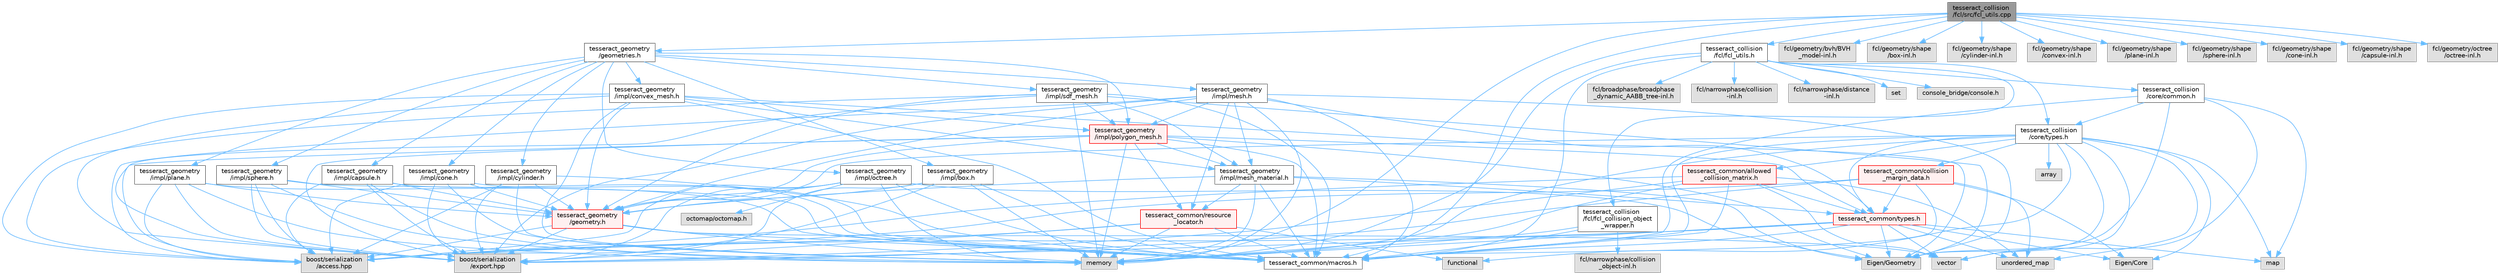 digraph "tesseract_collision/fcl/src/fcl_utils.cpp"
{
 // LATEX_PDF_SIZE
  bgcolor="transparent";
  edge [fontname=Helvetica,fontsize=10,labelfontname=Helvetica,labelfontsize=10];
  node [fontname=Helvetica,fontsize=10,shape=box,height=0.2,width=0.4];
  Node1 [label="tesseract_collision\l/fcl/src/fcl_utils.cpp",height=0.2,width=0.4,color="gray40", fillcolor="grey60", style="filled", fontcolor="black",tooltip="Tesseract ROS FCL Utility Functions."];
  Node1 -> Node2 [color="steelblue1",style="solid"];
  Node2 [label="tesseract_common/macros.h",height=0.2,width=0.4,color="grey40", fillcolor="white", style="filled",URL="$de/d3c/macros_8h.html",tooltip="Common Tesseract Macros."];
  Node1 -> Node3 [color="steelblue1",style="solid"];
  Node3 [label="fcl/geometry/bvh/BVH\l_model-inl.h",height=0.2,width=0.4,color="grey60", fillcolor="#E0E0E0", style="filled",tooltip=" "];
  Node1 -> Node4 [color="steelblue1",style="solid"];
  Node4 [label="fcl/geometry/shape\l/box-inl.h",height=0.2,width=0.4,color="grey60", fillcolor="#E0E0E0", style="filled",tooltip=" "];
  Node1 -> Node5 [color="steelblue1",style="solid"];
  Node5 [label="fcl/geometry/shape\l/cylinder-inl.h",height=0.2,width=0.4,color="grey60", fillcolor="#E0E0E0", style="filled",tooltip=" "];
  Node1 -> Node6 [color="steelblue1",style="solid"];
  Node6 [label="fcl/geometry/shape\l/convex-inl.h",height=0.2,width=0.4,color="grey60", fillcolor="#E0E0E0", style="filled",tooltip=" "];
  Node1 -> Node7 [color="steelblue1",style="solid"];
  Node7 [label="fcl/geometry/shape\l/plane-inl.h",height=0.2,width=0.4,color="grey60", fillcolor="#E0E0E0", style="filled",tooltip=" "];
  Node1 -> Node8 [color="steelblue1",style="solid"];
  Node8 [label="fcl/geometry/shape\l/sphere-inl.h",height=0.2,width=0.4,color="grey60", fillcolor="#E0E0E0", style="filled",tooltip=" "];
  Node1 -> Node9 [color="steelblue1",style="solid"];
  Node9 [label="fcl/geometry/shape\l/cone-inl.h",height=0.2,width=0.4,color="grey60", fillcolor="#E0E0E0", style="filled",tooltip=" "];
  Node1 -> Node10 [color="steelblue1",style="solid"];
  Node10 [label="fcl/geometry/shape\l/capsule-inl.h",height=0.2,width=0.4,color="grey60", fillcolor="#E0E0E0", style="filled",tooltip=" "];
  Node1 -> Node11 [color="steelblue1",style="solid"];
  Node11 [label="fcl/geometry/octree\l/octree-inl.h",height=0.2,width=0.4,color="grey60", fillcolor="#E0E0E0", style="filled",tooltip=" "];
  Node1 -> Node12 [color="steelblue1",style="solid"];
  Node12 [label="memory",height=0.2,width=0.4,color="grey60", fillcolor="#E0E0E0", style="filled",tooltip=" "];
  Node1 -> Node13 [color="steelblue1",style="solid"];
  Node13 [label="tesseract_collision\l/fcl/fcl_utils.h",height=0.2,width=0.4,color="grey40", fillcolor="white", style="filled",URL="$d2/dde/fcl__utils_8h.html",tooltip="Tesseract ROS FCL Utility Functions."];
  Node13 -> Node2 [color="steelblue1",style="solid"];
  Node13 -> Node14 [color="steelblue1",style="solid"];
  Node14 [label="fcl/broadphase/broadphase\l_dynamic_AABB_tree-inl.h",height=0.2,width=0.4,color="grey60", fillcolor="#E0E0E0", style="filled",tooltip=" "];
  Node13 -> Node15 [color="steelblue1",style="solid"];
  Node15 [label="fcl/narrowphase/collision\l-inl.h",height=0.2,width=0.4,color="grey60", fillcolor="#E0E0E0", style="filled",tooltip=" "];
  Node13 -> Node16 [color="steelblue1",style="solid"];
  Node16 [label="fcl/narrowphase/distance\l-inl.h",height=0.2,width=0.4,color="grey60", fillcolor="#E0E0E0", style="filled",tooltip=" "];
  Node13 -> Node12 [color="steelblue1",style="solid"];
  Node13 -> Node17 [color="steelblue1",style="solid"];
  Node17 [label="set",height=0.2,width=0.4,color="grey60", fillcolor="#E0E0E0", style="filled",tooltip=" "];
  Node13 -> Node18 [color="steelblue1",style="solid"];
  Node18 [label="console_bridge/console.h",height=0.2,width=0.4,color="grey60", fillcolor="#E0E0E0", style="filled",tooltip=" "];
  Node13 -> Node19 [color="steelblue1",style="solid"];
  Node19 [label="tesseract_collision\l/core/types.h",height=0.2,width=0.4,color="grey40", fillcolor="white", style="filled",URL="$d3/db3/tesseract__collision_2core_2include_2tesseract__collision_2core_2types_8h.html",tooltip="Tesseracts Collision Common Types."];
  Node19 -> Node2 [color="steelblue1",style="solid"];
  Node19 -> Node20 [color="steelblue1",style="solid"];
  Node20 [label="Eigen/Core",height=0.2,width=0.4,color="grey60", fillcolor="#E0E0E0", style="filled",tooltip=" "];
  Node19 -> Node21 [color="steelblue1",style="solid"];
  Node21 [label="Eigen/Geometry",height=0.2,width=0.4,color="grey60", fillcolor="#E0E0E0", style="filled",tooltip=" "];
  Node19 -> Node22 [color="steelblue1",style="solid"];
  Node22 [label="vector",height=0.2,width=0.4,color="grey60", fillcolor="#E0E0E0", style="filled",tooltip=" "];
  Node19 -> Node12 [color="steelblue1",style="solid"];
  Node19 -> Node23 [color="steelblue1",style="solid"];
  Node23 [label="map",height=0.2,width=0.4,color="grey60", fillcolor="#E0E0E0", style="filled",tooltip=" "];
  Node19 -> Node24 [color="steelblue1",style="solid"];
  Node24 [label="array",height=0.2,width=0.4,color="grey60", fillcolor="#E0E0E0", style="filled",tooltip=" "];
  Node19 -> Node25 [color="steelblue1",style="solid"];
  Node25 [label="unordered_map",height=0.2,width=0.4,color="grey60", fillcolor="#E0E0E0", style="filled",tooltip=" "];
  Node19 -> Node26 [color="steelblue1",style="solid"];
  Node26 [label="functional",height=0.2,width=0.4,color="grey60", fillcolor="#E0E0E0", style="filled",tooltip=" "];
  Node19 -> Node27 [color="steelblue1",style="solid"];
  Node27 [label="tesseract_geometry\l/geometry.h",height=0.2,width=0.4,color="red", fillcolor="#FFF0F0", style="filled",URL="$d0/da6/tesseract__geometry_2include_2tesseract__geometry_2geometry_8h.html",tooltip="Tesseract Geometries."];
  Node27 -> Node2 [color="steelblue1",style="solid"];
  Node27 -> Node28 [color="steelblue1",style="solid"];
  Node28 [label="boost/serialization\l/access.hpp",height=0.2,width=0.4,color="grey60", fillcolor="#E0E0E0", style="filled",tooltip=" "];
  Node27 -> Node29 [color="steelblue1",style="solid"];
  Node29 [label="boost/serialization\l/export.hpp",height=0.2,width=0.4,color="grey60", fillcolor="#E0E0E0", style="filled",tooltip=" "];
  Node27 -> Node12 [color="steelblue1",style="solid"];
  Node27 -> Node22 [color="steelblue1",style="solid"];
  Node19 -> Node32 [color="steelblue1",style="solid"];
  Node32 [label="tesseract_common/types.h",height=0.2,width=0.4,color="red", fillcolor="#FFF0F0", style="filled",URL="$dd/ddb/tesseract__common_2include_2tesseract__common_2types_8h.html",tooltip="Common Tesseract Types."];
  Node32 -> Node2 [color="steelblue1",style="solid"];
  Node32 -> Node28 [color="steelblue1",style="solid"];
  Node32 -> Node20 [color="steelblue1",style="solid"];
  Node32 -> Node21 [color="steelblue1",style="solid"];
  Node32 -> Node22 [color="steelblue1",style="solid"];
  Node32 -> Node12 [color="steelblue1",style="solid"];
  Node32 -> Node23 [color="steelblue1",style="solid"];
  Node32 -> Node25 [color="steelblue1",style="solid"];
  Node32 -> Node29 [color="steelblue1",style="solid"];
  Node19 -> Node37 [color="steelblue1",style="solid"];
  Node37 [label="tesseract_common/collision\l_margin_data.h",height=0.2,width=0.4,color="red", fillcolor="#FFF0F0", style="filled",URL="$d4/da8/collision__margin__data_8h.html",tooltip="This is used to store collision margin information."];
  Node37 -> Node2 [color="steelblue1",style="solid"];
  Node37 -> Node28 [color="steelblue1",style="solid"];
  Node37 -> Node20 [color="steelblue1",style="solid"];
  Node37 -> Node25 [color="steelblue1",style="solid"];
  Node37 -> Node32 [color="steelblue1",style="solid"];
  Node37 -> Node29 [color="steelblue1",style="solid"];
  Node19 -> Node45 [color="steelblue1",style="solid"];
  Node45 [label="tesseract_common/allowed\l_collision_matrix.h",height=0.2,width=0.4,color="red", fillcolor="#FFF0F0", style="filled",URL="$d2/d01/allowed__collision__matrix_8h.html",tooltip=" "];
  Node45 -> Node2 [color="steelblue1",style="solid"];
  Node45 -> Node28 [color="steelblue1",style="solid"];
  Node45 -> Node22 [color="steelblue1",style="solid"];
  Node45 -> Node12 [color="steelblue1",style="solid"];
  Node45 -> Node25 [color="steelblue1",style="solid"];
  Node45 -> Node32 [color="steelblue1",style="solid"];
  Node45 -> Node29 [color="steelblue1",style="solid"];
  Node13 -> Node47 [color="steelblue1",style="solid"];
  Node47 [label="tesseract_collision\l/core/common.h",height=0.2,width=0.4,color="grey40", fillcolor="white", style="filled",URL="$dc/d54/common_8h.html",tooltip="This is a collection of common methods."];
  Node47 -> Node2 [color="steelblue1",style="solid"];
  Node47 -> Node23 [color="steelblue1",style="solid"];
  Node47 -> Node22 [color="steelblue1",style="solid"];
  Node47 -> Node21 [color="steelblue1",style="solid"];
  Node47 -> Node19 [color="steelblue1",style="solid"];
  Node13 -> Node48 [color="steelblue1",style="solid"];
  Node48 [label="tesseract_collision\l/fcl/fcl_collision_object\l_wrapper.h",height=0.2,width=0.4,color="grey40", fillcolor="white", style="filled",URL="$d9/d9f/fcl__collision__object__wrapper_8h.html",tooltip="Collision Object Wrapper to modify AABB with contact distance threshold."];
  Node48 -> Node2 [color="steelblue1",style="solid"];
  Node48 -> Node49 [color="steelblue1",style="solid"];
  Node49 [label="fcl/narrowphase/collision\l_object-inl.h",height=0.2,width=0.4,color="grey60", fillcolor="#E0E0E0", style="filled",tooltip=" "];
  Node48 -> Node12 [color="steelblue1",style="solid"];
  Node1 -> Node50 [color="steelblue1",style="solid"];
  Node50 [label="tesseract_geometry\l/geometries.h",height=0.2,width=0.4,color="grey40", fillcolor="white", style="filled",URL="$d4/ddb/geometries_8h.html",tooltip="Tesseract Geometries."];
  Node50 -> Node51 [color="steelblue1",style="solid"];
  Node51 [label="tesseract_geometry\l/impl/box.h",height=0.2,width=0.4,color="grey40", fillcolor="white", style="filled",URL="$df/d9e/tesseract__geometry_2include_2tesseract__geometry_2impl_2box_8h.html",tooltip="Tesseract Box Geometry."];
  Node51 -> Node2 [color="steelblue1",style="solid"];
  Node51 -> Node28 [color="steelblue1",style="solid"];
  Node51 -> Node29 [color="steelblue1",style="solid"];
  Node51 -> Node12 [color="steelblue1",style="solid"];
  Node51 -> Node27 [color="steelblue1",style="solid"];
  Node50 -> Node52 [color="steelblue1",style="solid"];
  Node52 [label="tesseract_geometry\l/impl/capsule.h",height=0.2,width=0.4,color="grey40", fillcolor="white", style="filled",URL="$d8/d2b/tesseract__geometry_2include_2tesseract__geometry_2impl_2capsule_8h.html",tooltip="Tesseract Capsule Geometry."];
  Node52 -> Node2 [color="steelblue1",style="solid"];
  Node52 -> Node28 [color="steelblue1",style="solid"];
  Node52 -> Node29 [color="steelblue1",style="solid"];
  Node52 -> Node12 [color="steelblue1",style="solid"];
  Node52 -> Node27 [color="steelblue1",style="solid"];
  Node50 -> Node53 [color="steelblue1",style="solid"];
  Node53 [label="tesseract_geometry\l/impl/cone.h",height=0.2,width=0.4,color="grey40", fillcolor="white", style="filled",URL="$dc/df2/tesseract__geometry_2include_2tesseract__geometry_2impl_2cone_8h.html",tooltip="Tesseract Cone Geometry."];
  Node53 -> Node2 [color="steelblue1",style="solid"];
  Node53 -> Node28 [color="steelblue1",style="solid"];
  Node53 -> Node29 [color="steelblue1",style="solid"];
  Node53 -> Node12 [color="steelblue1",style="solid"];
  Node53 -> Node27 [color="steelblue1",style="solid"];
  Node50 -> Node54 [color="steelblue1",style="solid"];
  Node54 [label="tesseract_geometry\l/impl/convex_mesh.h",height=0.2,width=0.4,color="grey40", fillcolor="white", style="filled",URL="$de/dd2/tesseract__geometry_2include_2tesseract__geometry_2impl_2convex__mesh_8h.html",tooltip="Tesseract Convex Mesh Geometry."];
  Node54 -> Node2 [color="steelblue1",style="solid"];
  Node54 -> Node28 [color="steelblue1",style="solid"];
  Node54 -> Node29 [color="steelblue1",style="solid"];
  Node54 -> Node21 [color="steelblue1",style="solid"];
  Node54 -> Node12 [color="steelblue1",style="solid"];
  Node54 -> Node27 [color="steelblue1",style="solid"];
  Node54 -> Node55 [color="steelblue1",style="solid"];
  Node55 [label="tesseract_geometry\l/impl/mesh_material.h",height=0.2,width=0.4,color="grey40", fillcolor="white", style="filled",URL="$df/d8e/mesh__material_8h.html",tooltip="Tesseract Mesh Material read from a mesh file."];
  Node55 -> Node2 [color="steelblue1",style="solid"];
  Node55 -> Node56 [color="steelblue1",style="solid"];
  Node56 [label="tesseract_common/resource\l_locator.h",height=0.2,width=0.4,color="red", fillcolor="#FFF0F0", style="filled",URL="$d3/d95/resource__locator_8h.html",tooltip="Locate and retrieve resource data."];
  Node56 -> Node2 [color="steelblue1",style="solid"];
  Node56 -> Node28 [color="steelblue1",style="solid"];
  Node56 -> Node26 [color="steelblue1",style="solid"];
  Node56 -> Node12 [color="steelblue1",style="solid"];
  Node56 -> Node29 [color="steelblue1",style="solid"];
  Node55 -> Node21 [color="steelblue1",style="solid"];
  Node55 -> Node12 [color="steelblue1",style="solid"];
  Node55 -> Node27 [color="steelblue1",style="solid"];
  Node55 -> Node32 [color="steelblue1",style="solid"];
  Node54 -> Node57 [color="steelblue1",style="solid"];
  Node57 [label="tesseract_geometry\l/impl/polygon_mesh.h",height=0.2,width=0.4,color="red", fillcolor="#FFF0F0", style="filled",URL="$d2/deb/polygon__mesh_8h.html",tooltip="Tesseract Polygon Mesh Geometry."];
  Node57 -> Node2 [color="steelblue1",style="solid"];
  Node57 -> Node28 [color="steelblue1",style="solid"];
  Node57 -> Node29 [color="steelblue1",style="solid"];
  Node57 -> Node21 [color="steelblue1",style="solid"];
  Node57 -> Node12 [color="steelblue1",style="solid"];
  Node57 -> Node32 [color="steelblue1",style="solid"];
  Node57 -> Node56 [color="steelblue1",style="solid"];
  Node57 -> Node27 [color="steelblue1",style="solid"];
  Node57 -> Node55 [color="steelblue1",style="solid"];
  Node50 -> Node67 [color="steelblue1",style="solid"];
  Node67 [label="tesseract_geometry\l/impl/cylinder.h",height=0.2,width=0.4,color="grey40", fillcolor="white", style="filled",URL="$d8/d3b/tesseract__geometry_2include_2tesseract__geometry_2impl_2cylinder_8h.html",tooltip="Tesseract Cylinder Geometry."];
  Node67 -> Node2 [color="steelblue1",style="solid"];
  Node67 -> Node28 [color="steelblue1",style="solid"];
  Node67 -> Node29 [color="steelblue1",style="solid"];
  Node67 -> Node12 [color="steelblue1",style="solid"];
  Node67 -> Node27 [color="steelblue1",style="solid"];
  Node50 -> Node68 [color="steelblue1",style="solid"];
  Node68 [label="tesseract_geometry\l/impl/mesh.h",height=0.2,width=0.4,color="grey40", fillcolor="white", style="filled",URL="$d5/d93/tesseract__geometry_2include_2tesseract__geometry_2impl_2mesh_8h.html",tooltip="Tesseract Mesh Geometry."];
  Node68 -> Node2 [color="steelblue1",style="solid"];
  Node68 -> Node56 [color="steelblue1",style="solid"];
  Node68 -> Node28 [color="steelblue1",style="solid"];
  Node68 -> Node29 [color="steelblue1",style="solid"];
  Node68 -> Node21 [color="steelblue1",style="solid"];
  Node68 -> Node12 [color="steelblue1",style="solid"];
  Node68 -> Node32 [color="steelblue1",style="solid"];
  Node68 -> Node27 [color="steelblue1",style="solid"];
  Node68 -> Node55 [color="steelblue1",style="solid"];
  Node68 -> Node57 [color="steelblue1",style="solid"];
  Node50 -> Node69 [color="steelblue1",style="solid"];
  Node69 [label="tesseract_geometry\l/impl/octree.h",height=0.2,width=0.4,color="grey40", fillcolor="white", style="filled",URL="$df/d5e/tesseract__geometry_2include_2tesseract__geometry_2impl_2octree_8h.html",tooltip="Tesseract Octree Geometry."];
  Node69 -> Node2 [color="steelblue1",style="solid"];
  Node69 -> Node28 [color="steelblue1",style="solid"];
  Node69 -> Node29 [color="steelblue1",style="solid"];
  Node69 -> Node21 [color="steelblue1",style="solid"];
  Node69 -> Node12 [color="steelblue1",style="solid"];
  Node69 -> Node70 [color="steelblue1",style="solid"];
  Node70 [label="octomap/octomap.h",height=0.2,width=0.4,color="grey60", fillcolor="#E0E0E0", style="filled",tooltip=" "];
  Node69 -> Node27 [color="steelblue1",style="solid"];
  Node50 -> Node71 [color="steelblue1",style="solid"];
  Node71 [label="tesseract_geometry\l/impl/plane.h",height=0.2,width=0.4,color="grey40", fillcolor="white", style="filled",URL="$db/d8b/plane_8h.html",tooltip="Tesseract Plane Geometry."];
  Node71 -> Node2 [color="steelblue1",style="solid"];
  Node71 -> Node28 [color="steelblue1",style="solid"];
  Node71 -> Node29 [color="steelblue1",style="solid"];
  Node71 -> Node12 [color="steelblue1",style="solid"];
  Node71 -> Node27 [color="steelblue1",style="solid"];
  Node50 -> Node57 [color="steelblue1",style="solid"];
  Node50 -> Node72 [color="steelblue1",style="solid"];
  Node72 [label="tesseract_geometry\l/impl/sdf_mesh.h",height=0.2,width=0.4,color="grey40", fillcolor="white", style="filled",URL="$d2/d17/tesseract__geometry_2include_2tesseract__geometry_2impl_2sdf__mesh_8h.html",tooltip="Tesseract SDF Mesh Geometry."];
  Node72 -> Node2 [color="steelblue1",style="solid"];
  Node72 -> Node28 [color="steelblue1",style="solid"];
  Node72 -> Node29 [color="steelblue1",style="solid"];
  Node72 -> Node21 [color="steelblue1",style="solid"];
  Node72 -> Node12 [color="steelblue1",style="solid"];
  Node72 -> Node27 [color="steelblue1",style="solid"];
  Node72 -> Node55 [color="steelblue1",style="solid"];
  Node72 -> Node57 [color="steelblue1",style="solid"];
  Node50 -> Node73 [color="steelblue1",style="solid"];
  Node73 [label="tesseract_geometry\l/impl/sphere.h",height=0.2,width=0.4,color="grey40", fillcolor="white", style="filled",URL="$d8/db6/tesseract__geometry_2include_2tesseract__geometry_2impl_2sphere_8h.html",tooltip="Tesseract Sphere Geometry."];
  Node73 -> Node2 [color="steelblue1",style="solid"];
  Node73 -> Node28 [color="steelblue1",style="solid"];
  Node73 -> Node29 [color="steelblue1",style="solid"];
  Node73 -> Node12 [color="steelblue1",style="solid"];
  Node73 -> Node27 [color="steelblue1",style="solid"];
}
